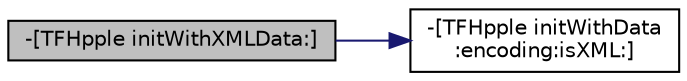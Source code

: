 digraph "-[TFHpple initWithXMLData:]"
{
  edge [fontname="Helvetica",fontsize="10",labelfontname="Helvetica",labelfontsize="10"];
  node [fontname="Helvetica",fontsize="10",shape=record];
  rankdir="LR";
  Node1 [label="-[TFHpple initWithXMLData:]",height=0.2,width=0.4,color="black", fillcolor="grey75", style="filled", fontcolor="black"];
  Node1 -> Node2 [color="midnightblue",fontsize="10",style="solid",fontname="Helvetica"];
  Node2 [label="-[TFHpple initWithData\l:encoding:isXML:]",height=0.2,width=0.4,color="black", fillcolor="white", style="filled",URL="$interface_t_f_hpple.html#add58ba26927ae61693fd386325d8f7bb"];
}
